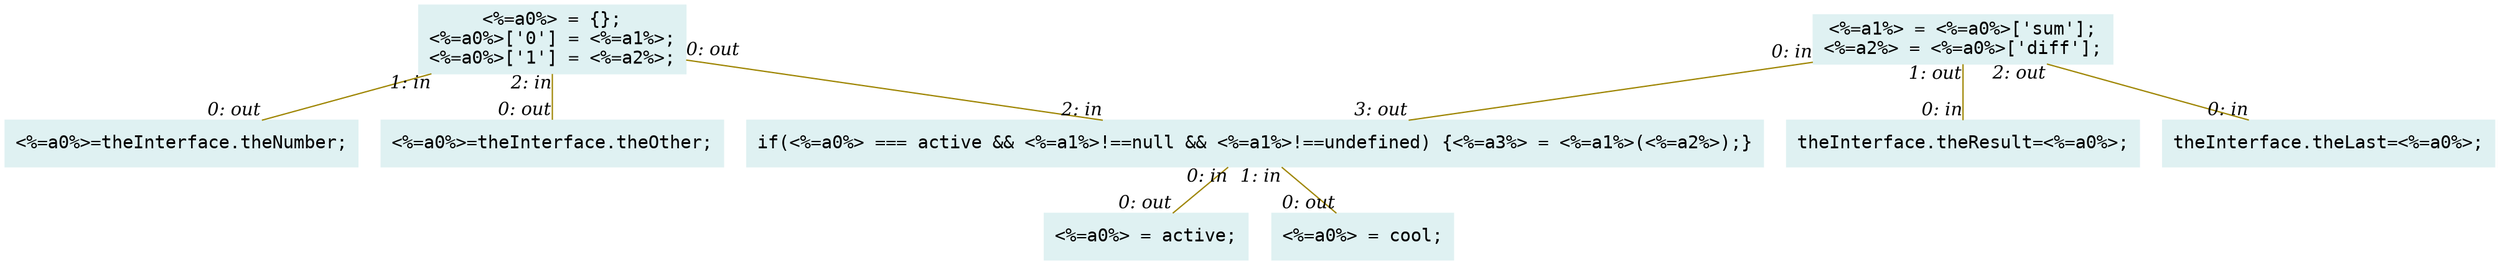 digraph g{node_1013 [shape="box", style="filled", color="#dff1f2", fontname="Courier", label="<%=a0%>=theInterface.theNumber;
" ]
node_1015 [shape="box", style="filled", color="#dff1f2", fontname="Courier", label="<%=a0%>=theInterface.theOther;
" ]
node_1017 [shape="box", style="filled", color="#dff1f2", fontname="Courier", label="theInterface.theResult=<%=a0%>;
" ]
node_1019 [shape="box", style="filled", color="#dff1f2", fontname="Courier", label="theInterface.theLast=<%=a0%>;
" ]
node_1069 [shape="box", style="filled", color="#dff1f2", fontname="Courier", label="<%=a0%> = active;
" ]
node_1072 [shape="box", style="filled", color="#dff1f2", fontname="Courier", label="<%=a0%> = cool;
" ]
node_1074 [shape="box", style="filled", color="#dff1f2", fontname="Courier", label="if(<%=a0%> === active && <%=a1%>!==null && <%=a1%>!==undefined) {<%=a3%> = <%=a1%>(<%=a2%>);}
" ]
node_1103 [shape="box", style="filled", color="#dff1f2", fontname="Courier", label="<%=a0%> = {};
<%=a0%>['0'] = <%=a1%>;
<%=a0%>['1'] = <%=a2%>;
" ]
node_1107 [shape="box", style="filled", color="#dff1f2", fontname="Courier", label="<%=a1%> = <%=a0%>['sum'];
<%=a2%> = <%=a0%>['diff'];
" ]
node_1074 -> node_1069 [dir=none, arrowHead=none, fontname="Times-Italic", arrowsize=1, color="#9d8400", label="",  headlabel="0: out", taillabel="0: in" ]
node_1074 -> node_1072 [dir=none, arrowHead=none, fontname="Times-Italic", arrowsize=1, color="#9d8400", label="",  headlabel="0: out", taillabel="1: in" ]
node_1103 -> node_1013 [dir=none, arrowHead=none, fontname="Times-Italic", arrowsize=1, color="#9d8400", label="",  headlabel="0: out", taillabel="1: in" ]
node_1103 -> node_1015 [dir=none, arrowHead=none, fontname="Times-Italic", arrowsize=1, color="#9d8400", label="",  headlabel="0: out", taillabel="2: in" ]
node_1103 -> node_1074 [dir=none, arrowHead=none, fontname="Times-Italic", arrowsize=1, color="#9d8400", label="",  headlabel="2: in", taillabel="0: out" ]
node_1107 -> node_1019 [dir=none, arrowHead=none, fontname="Times-Italic", arrowsize=1, color="#9d8400", label="",  headlabel="0: in", taillabel="2: out" ]
node_1107 -> node_1017 [dir=none, arrowHead=none, fontname="Times-Italic", arrowsize=1, color="#9d8400", label="",  headlabel="0: in", taillabel="1: out" ]
node_1107 -> node_1074 [dir=none, arrowHead=none, fontname="Times-Italic", arrowsize=1, color="#9d8400", label="",  headlabel="3: out", taillabel="0: in" ]
}